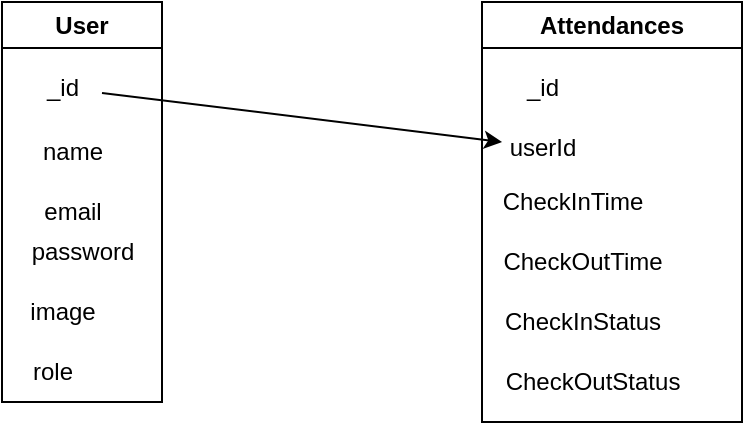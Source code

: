 <mxfile version="27.0.9">
  <diagram name="Page-1" id="GcEH7H9YARGhfyzEa8Xg">
    <mxGraphModel dx="834" dy="459" grid="1" gridSize="10" guides="1" tooltips="1" connect="1" arrows="1" fold="1" page="1" pageScale="1" pageWidth="850" pageHeight="1100" math="0" shadow="0">
      <root>
        <mxCell id="0" />
        <mxCell id="1" parent="0" />
        <mxCell id="IXQ-g1XbYJZ5EWMakvMw-9" value="User" style="swimlane;whiteSpace=wrap;html=1;" vertex="1" parent="1">
          <mxGeometry x="240" y="190" width="80" height="200" as="geometry" />
        </mxCell>
        <mxCell id="IXQ-g1XbYJZ5EWMakvMw-11" value="email" style="text;html=1;align=center;verticalAlign=middle;resizable=0;points=[];autosize=1;strokeColor=none;fillColor=none;" vertex="1" parent="IXQ-g1XbYJZ5EWMakvMw-9">
          <mxGeometry x="10" y="90" width="50" height="30" as="geometry" />
        </mxCell>
        <mxCell id="IXQ-g1XbYJZ5EWMakvMw-12" value="password" style="text;html=1;align=center;verticalAlign=middle;resizable=0;points=[];autosize=1;strokeColor=none;fillColor=none;" vertex="1" parent="IXQ-g1XbYJZ5EWMakvMw-9">
          <mxGeometry x="5" y="110" width="70" height="30" as="geometry" />
        </mxCell>
        <mxCell id="IXQ-g1XbYJZ5EWMakvMw-13" value="image" style="text;html=1;align=center;verticalAlign=middle;resizable=0;points=[];autosize=1;strokeColor=none;fillColor=none;" vertex="1" parent="IXQ-g1XbYJZ5EWMakvMw-9">
          <mxGeometry y="140" width="60" height="30" as="geometry" />
        </mxCell>
        <mxCell id="IXQ-g1XbYJZ5EWMakvMw-14" value="role" style="text;html=1;align=center;verticalAlign=middle;resizable=0;points=[];autosize=1;strokeColor=none;fillColor=none;" vertex="1" parent="IXQ-g1XbYJZ5EWMakvMw-9">
          <mxGeometry x="5" y="170" width="40" height="30" as="geometry" />
        </mxCell>
        <mxCell id="IXQ-g1XbYJZ5EWMakvMw-21" value="name" style="text;html=1;align=center;verticalAlign=middle;resizable=0;points=[];autosize=1;strokeColor=none;fillColor=none;" vertex="1" parent="IXQ-g1XbYJZ5EWMakvMw-9">
          <mxGeometry x="10" y="60" width="50" height="30" as="geometry" />
        </mxCell>
        <mxCell id="IXQ-g1XbYJZ5EWMakvMw-10" value="_id" style="text;html=1;align=center;verticalAlign=middle;resizable=0;points=[];autosize=1;strokeColor=none;fillColor=none;" vertex="1" parent="1">
          <mxGeometry x="250" y="218" width="40" height="30" as="geometry" />
        </mxCell>
        <mxCell id="IXQ-g1XbYJZ5EWMakvMw-15" value="Attendances" style="swimlane;whiteSpace=wrap;html=1;" vertex="1" parent="1">
          <mxGeometry x="480" y="190" width="130" height="210" as="geometry" />
        </mxCell>
        <mxCell id="IXQ-g1XbYJZ5EWMakvMw-16" value="userId" style="text;html=1;align=center;verticalAlign=middle;resizable=0;points=[];autosize=1;strokeColor=none;fillColor=none;" vertex="1" parent="IXQ-g1XbYJZ5EWMakvMw-15">
          <mxGeometry y="58" width="60" height="30" as="geometry" />
        </mxCell>
        <mxCell id="IXQ-g1XbYJZ5EWMakvMw-17" value="CheckInTime" style="text;html=1;align=center;verticalAlign=middle;resizable=0;points=[];autosize=1;strokeColor=none;fillColor=none;" vertex="1" parent="IXQ-g1XbYJZ5EWMakvMw-15">
          <mxGeometry y="85" width="90" height="30" as="geometry" />
        </mxCell>
        <mxCell id="IXQ-g1XbYJZ5EWMakvMw-18" value="CheckOutTime" style="text;html=1;align=center;verticalAlign=middle;resizable=0;points=[];autosize=1;strokeColor=none;fillColor=none;" vertex="1" parent="IXQ-g1XbYJZ5EWMakvMw-15">
          <mxGeometry y="115" width="100" height="30" as="geometry" />
        </mxCell>
        <mxCell id="IXQ-g1XbYJZ5EWMakvMw-19" value="CheckInStatus" style="text;html=1;align=center;verticalAlign=middle;resizable=0;points=[];autosize=1;strokeColor=none;fillColor=none;" vertex="1" parent="IXQ-g1XbYJZ5EWMakvMw-15">
          <mxGeometry y="145" width="100" height="30" as="geometry" />
        </mxCell>
        <mxCell id="IXQ-g1XbYJZ5EWMakvMw-20" value="_id" style="text;html=1;align=center;verticalAlign=middle;resizable=0;points=[];autosize=1;strokeColor=none;fillColor=none;" vertex="1" parent="IXQ-g1XbYJZ5EWMakvMw-15">
          <mxGeometry x="10" y="28" width="40" height="30" as="geometry" />
        </mxCell>
        <mxCell id="IXQ-g1XbYJZ5EWMakvMw-22" value="CheckOutStatus" style="text;html=1;align=center;verticalAlign=middle;resizable=0;points=[];autosize=1;strokeColor=none;fillColor=none;" vertex="1" parent="IXQ-g1XbYJZ5EWMakvMw-15">
          <mxGeometry y="175" width="110" height="30" as="geometry" />
        </mxCell>
        <mxCell id="IXQ-g1XbYJZ5EWMakvMw-23" value="" style="endArrow=classic;html=1;rounded=0;entryX=0.167;entryY=0.4;entryDx=0;entryDy=0;entryPerimeter=0;" edge="1" parent="1" source="IXQ-g1XbYJZ5EWMakvMw-10" target="IXQ-g1XbYJZ5EWMakvMw-16">
          <mxGeometry width="50" height="50" relative="1" as="geometry">
            <mxPoint x="320" y="230" as="sourcePoint" />
            <mxPoint x="370" y="180" as="targetPoint" />
          </mxGeometry>
        </mxCell>
      </root>
    </mxGraphModel>
  </diagram>
</mxfile>
